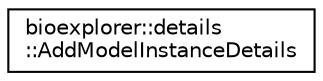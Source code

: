 digraph "Graphical Class Hierarchy"
{
 // LATEX_PDF_SIZE
  edge [fontname="Helvetica",fontsize="10",labelfontname="Helvetica",labelfontsize="10"];
  node [fontname="Helvetica",fontsize="10",shape=record];
  rankdir="LR";
  Node0 [label="bioexplorer::details\l::AddModelInstanceDetails",height=0.2,width=0.4,color="black", fillcolor="white", style="filled",URL="$de/ded/structbioexplorer_1_1details_1_1AddModelInstanceDetails.html",tooltip="Add instance to model."];
}
